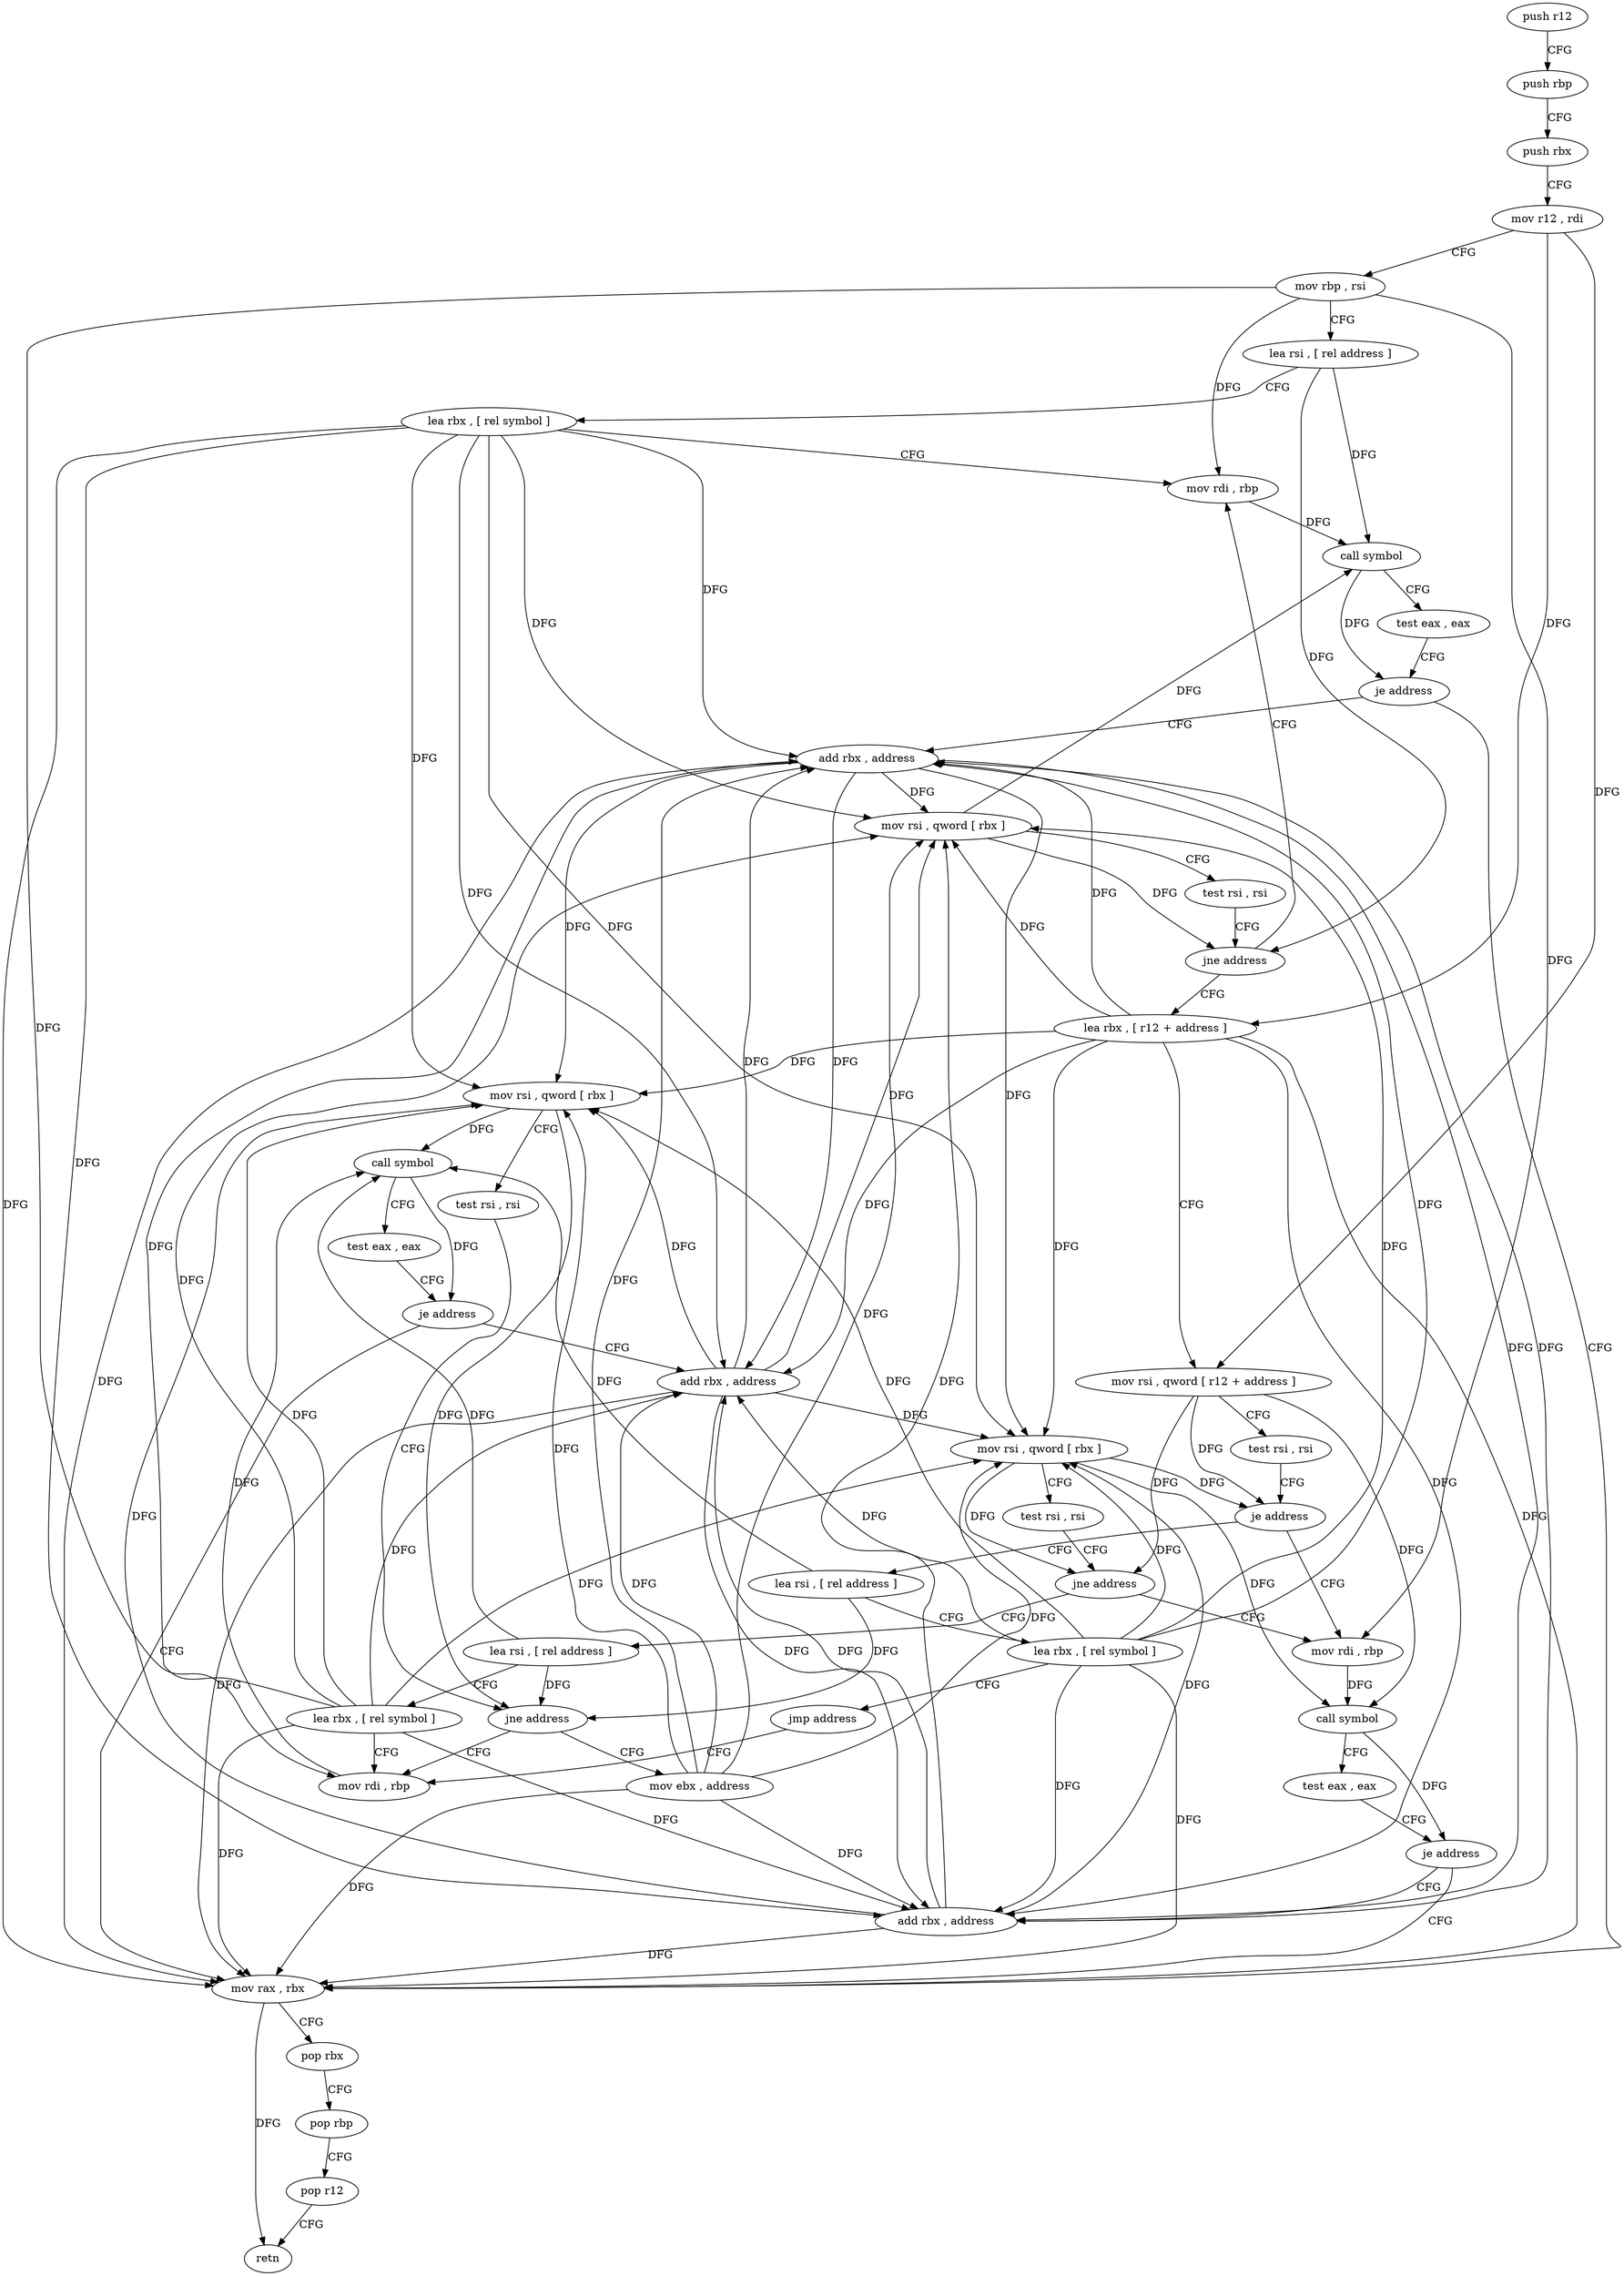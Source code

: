 digraph "func" {
"193664" [label = "push r12" ]
"193666" [label = "push rbp" ]
"193667" [label = "push rbx" ]
"193668" [label = "mov r12 , rdi" ]
"193671" [label = "mov rbp , rsi" ]
"193674" [label = "lea rsi , [ rel address ]" ]
"193681" [label = "lea rbx , [ rel symbol ]" ]
"193688" [label = "mov rdi , rbp" ]
"193800" [label = "mov rax , rbx" ]
"193803" [label = "pop rbx" ]
"193804" [label = "pop rbp" ]
"193805" [label = "pop r12" ]
"193807" [label = "retn" ]
"193700" [label = "add rbx , address" ]
"193704" [label = "mov rsi , qword [ rbx ]" ]
"193707" [label = "test rsi , rsi" ]
"193710" [label = "jne address" ]
"193712" [label = "lea rbx , [ r12 + address ]" ]
"193691" [label = "call symbol" ]
"193696" [label = "test eax , eax" ]
"193698" [label = "je address" ]
"193720" [label = "mov rsi , qword [ r12 + address ]" ]
"193728" [label = "test rsi , rsi" ]
"193731" [label = "je address" ]
"193808" [label = "lea rsi , [ rel address ]" ]
"193733" [label = "mov rdi , rbp" ]
"193815" [label = "lea rbx , [ rel symbol ]" ]
"193822" [label = "jmp address" ]
"193771" [label = "mov rdi , rbp" ]
"193736" [label = "call symbol" ]
"193741" [label = "test eax , eax" ]
"193743" [label = "je address" ]
"193745" [label = "add rbx , address" ]
"193774" [label = "call symbol" ]
"193779" [label = "test eax , eax" ]
"193781" [label = "je address" ]
"193783" [label = "add rbx , address" ]
"193749" [label = "mov rsi , qword [ rbx ]" ]
"193752" [label = "test rsi , rsi" ]
"193755" [label = "jne address" ]
"193757" [label = "lea rsi , [ rel address ]" ]
"193787" [label = "mov rsi , qword [ rbx ]" ]
"193790" [label = "test rsi , rsi" ]
"193793" [label = "jne address" ]
"193795" [label = "mov ebx , address" ]
"193764" [label = "lea rbx , [ rel symbol ]" ]
"193664" -> "193666" [ label = "CFG" ]
"193666" -> "193667" [ label = "CFG" ]
"193667" -> "193668" [ label = "CFG" ]
"193668" -> "193671" [ label = "CFG" ]
"193668" -> "193712" [ label = "DFG" ]
"193668" -> "193720" [ label = "DFG" ]
"193671" -> "193674" [ label = "CFG" ]
"193671" -> "193688" [ label = "DFG" ]
"193671" -> "193733" [ label = "DFG" ]
"193671" -> "193771" [ label = "DFG" ]
"193674" -> "193681" [ label = "CFG" ]
"193674" -> "193691" [ label = "DFG" ]
"193674" -> "193710" [ label = "DFG" ]
"193681" -> "193688" [ label = "CFG" ]
"193681" -> "193800" [ label = "DFG" ]
"193681" -> "193700" [ label = "DFG" ]
"193681" -> "193704" [ label = "DFG" ]
"193681" -> "193745" [ label = "DFG" ]
"193681" -> "193749" [ label = "DFG" ]
"193681" -> "193783" [ label = "DFG" ]
"193681" -> "193787" [ label = "DFG" ]
"193688" -> "193691" [ label = "DFG" ]
"193800" -> "193803" [ label = "CFG" ]
"193800" -> "193807" [ label = "DFG" ]
"193803" -> "193804" [ label = "CFG" ]
"193804" -> "193805" [ label = "CFG" ]
"193805" -> "193807" [ label = "CFG" ]
"193700" -> "193704" [ label = "DFG" ]
"193700" -> "193800" [ label = "DFG" ]
"193700" -> "193745" [ label = "DFG" ]
"193700" -> "193749" [ label = "DFG" ]
"193700" -> "193783" [ label = "DFG" ]
"193700" -> "193787" [ label = "DFG" ]
"193704" -> "193707" [ label = "CFG" ]
"193704" -> "193691" [ label = "DFG" ]
"193704" -> "193710" [ label = "DFG" ]
"193707" -> "193710" [ label = "CFG" ]
"193710" -> "193688" [ label = "CFG" ]
"193710" -> "193712" [ label = "CFG" ]
"193712" -> "193720" [ label = "CFG" ]
"193712" -> "193800" [ label = "DFG" ]
"193712" -> "193700" [ label = "DFG" ]
"193712" -> "193704" [ label = "DFG" ]
"193712" -> "193745" [ label = "DFG" ]
"193712" -> "193749" [ label = "DFG" ]
"193712" -> "193783" [ label = "DFG" ]
"193712" -> "193787" [ label = "DFG" ]
"193691" -> "193696" [ label = "CFG" ]
"193691" -> "193698" [ label = "DFG" ]
"193696" -> "193698" [ label = "CFG" ]
"193698" -> "193800" [ label = "CFG" ]
"193698" -> "193700" [ label = "CFG" ]
"193720" -> "193728" [ label = "CFG" ]
"193720" -> "193731" [ label = "DFG" ]
"193720" -> "193736" [ label = "DFG" ]
"193720" -> "193755" [ label = "DFG" ]
"193728" -> "193731" [ label = "CFG" ]
"193731" -> "193808" [ label = "CFG" ]
"193731" -> "193733" [ label = "CFG" ]
"193808" -> "193815" [ label = "CFG" ]
"193808" -> "193774" [ label = "DFG" ]
"193808" -> "193793" [ label = "DFG" ]
"193733" -> "193736" [ label = "DFG" ]
"193815" -> "193822" [ label = "CFG" ]
"193815" -> "193800" [ label = "DFG" ]
"193815" -> "193700" [ label = "DFG" ]
"193815" -> "193704" [ label = "DFG" ]
"193815" -> "193745" [ label = "DFG" ]
"193815" -> "193749" [ label = "DFG" ]
"193815" -> "193783" [ label = "DFG" ]
"193815" -> "193787" [ label = "DFG" ]
"193822" -> "193771" [ label = "CFG" ]
"193771" -> "193774" [ label = "DFG" ]
"193736" -> "193741" [ label = "CFG" ]
"193736" -> "193743" [ label = "DFG" ]
"193741" -> "193743" [ label = "CFG" ]
"193743" -> "193800" [ label = "CFG" ]
"193743" -> "193745" [ label = "CFG" ]
"193745" -> "193749" [ label = "DFG" ]
"193745" -> "193800" [ label = "DFG" ]
"193745" -> "193700" [ label = "DFG" ]
"193745" -> "193704" [ label = "DFG" ]
"193745" -> "193783" [ label = "DFG" ]
"193745" -> "193787" [ label = "DFG" ]
"193774" -> "193779" [ label = "CFG" ]
"193774" -> "193781" [ label = "DFG" ]
"193779" -> "193781" [ label = "CFG" ]
"193781" -> "193800" [ label = "CFG" ]
"193781" -> "193783" [ label = "CFG" ]
"193783" -> "193787" [ label = "DFG" ]
"193783" -> "193800" [ label = "DFG" ]
"193783" -> "193700" [ label = "DFG" ]
"193783" -> "193704" [ label = "DFG" ]
"193783" -> "193745" [ label = "DFG" ]
"193783" -> "193749" [ label = "DFG" ]
"193749" -> "193752" [ label = "CFG" ]
"193749" -> "193731" [ label = "DFG" ]
"193749" -> "193736" [ label = "DFG" ]
"193749" -> "193755" [ label = "DFG" ]
"193752" -> "193755" [ label = "CFG" ]
"193755" -> "193733" [ label = "CFG" ]
"193755" -> "193757" [ label = "CFG" ]
"193757" -> "193764" [ label = "CFG" ]
"193757" -> "193774" [ label = "DFG" ]
"193757" -> "193793" [ label = "DFG" ]
"193787" -> "193790" [ label = "CFG" ]
"193787" -> "193774" [ label = "DFG" ]
"193787" -> "193793" [ label = "DFG" ]
"193790" -> "193793" [ label = "CFG" ]
"193793" -> "193771" [ label = "CFG" ]
"193793" -> "193795" [ label = "CFG" ]
"193795" -> "193800" [ label = "DFG" ]
"193795" -> "193700" [ label = "DFG" ]
"193795" -> "193704" [ label = "DFG" ]
"193795" -> "193745" [ label = "DFG" ]
"193795" -> "193749" [ label = "DFG" ]
"193795" -> "193783" [ label = "DFG" ]
"193795" -> "193787" [ label = "DFG" ]
"193764" -> "193771" [ label = "CFG" ]
"193764" -> "193800" [ label = "DFG" ]
"193764" -> "193700" [ label = "DFG" ]
"193764" -> "193704" [ label = "DFG" ]
"193764" -> "193745" [ label = "DFG" ]
"193764" -> "193749" [ label = "DFG" ]
"193764" -> "193783" [ label = "DFG" ]
"193764" -> "193787" [ label = "DFG" ]
}
